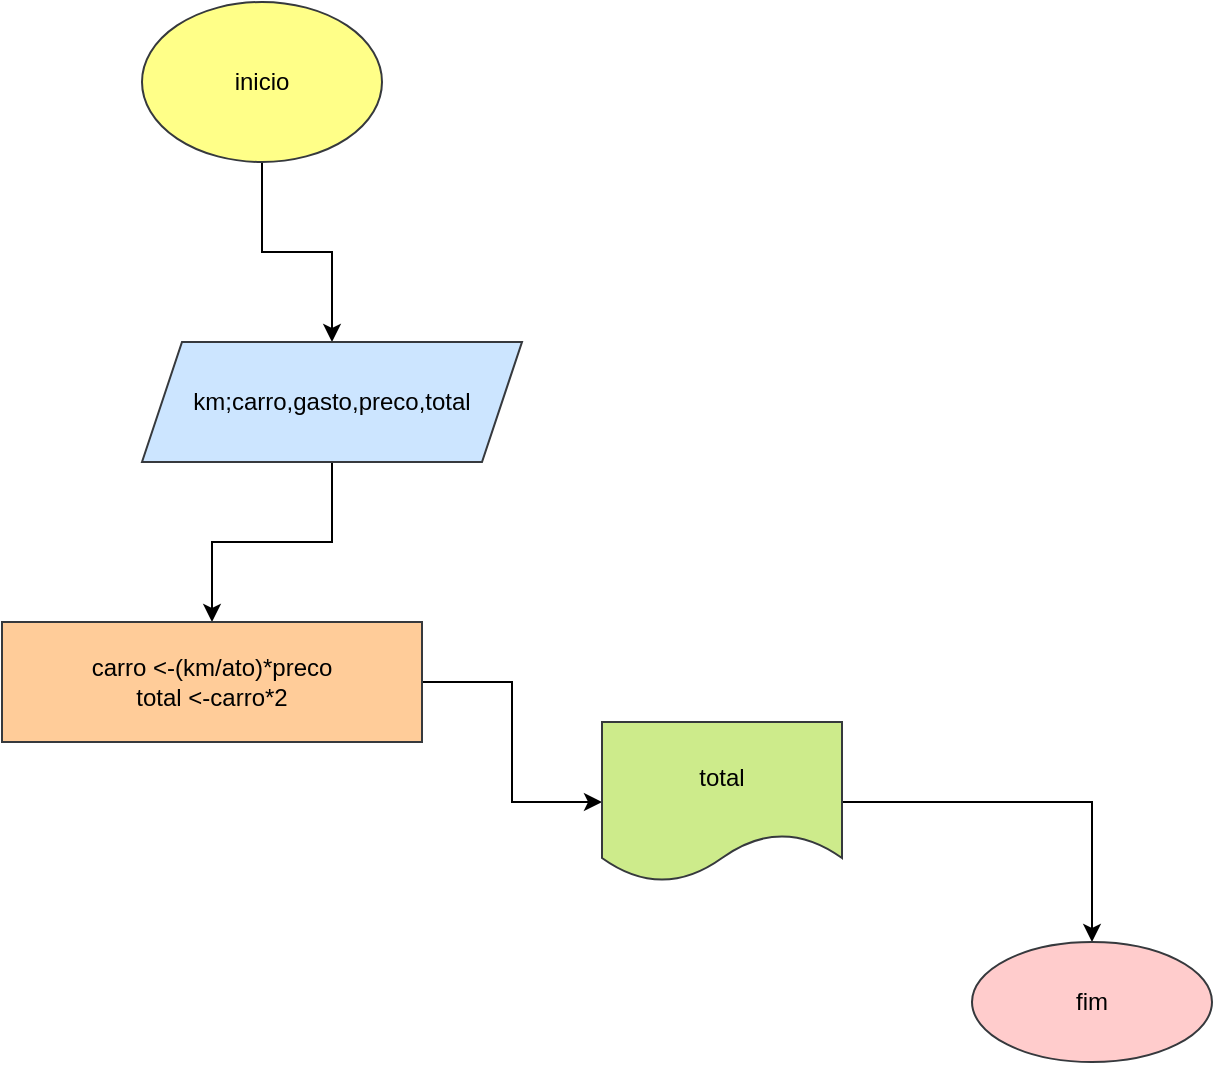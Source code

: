 <mxfile version="18.0.6" type="device"><diagram id="ig4qVkInT336-s0LrPVJ" name="Page-1"><mxGraphModel dx="815" dy="493" grid="1" gridSize="10" guides="1" tooltips="1" connect="1" arrows="1" fold="1" page="1" pageScale="1" pageWidth="827" pageHeight="1169" math="0" shadow="0"><root><mxCell id="0"/><mxCell id="1" parent="0"/><mxCell id="qQedmAsqQTBrHzBRtEjH-5" value="" style="edgeStyle=orthogonalEdgeStyle;rounded=0;orthogonalLoop=1;jettySize=auto;html=1;" edge="1" parent="1" source="qQedmAsqQTBrHzBRtEjH-1" target="qQedmAsqQTBrHzBRtEjH-4"><mxGeometry relative="1" as="geometry"/></mxCell><mxCell id="qQedmAsqQTBrHzBRtEjH-1" value="inicio" style="ellipse;whiteSpace=wrap;html=1;fillColor=#ffff88;strokeColor=#36393d;" vertex="1" parent="1"><mxGeometry x="260" y="100" width="120" height="80" as="geometry"/></mxCell><mxCell id="qQedmAsqQTBrHzBRtEjH-7" value="" style="edgeStyle=orthogonalEdgeStyle;rounded=0;orthogonalLoop=1;jettySize=auto;html=1;" edge="1" parent="1" source="qQedmAsqQTBrHzBRtEjH-4" target="qQedmAsqQTBrHzBRtEjH-6"><mxGeometry relative="1" as="geometry"/></mxCell><mxCell id="qQedmAsqQTBrHzBRtEjH-4" value="km;carro,gasto,preco,total" style="shape=parallelogram;perimeter=parallelogramPerimeter;whiteSpace=wrap;html=1;fixedSize=1;fillColor=#cce5ff;strokeColor=#36393d;" vertex="1" parent="1"><mxGeometry x="260" y="270" width="190" height="60" as="geometry"/></mxCell><mxCell id="qQedmAsqQTBrHzBRtEjH-9" value="" style="edgeStyle=orthogonalEdgeStyle;rounded=0;orthogonalLoop=1;jettySize=auto;html=1;" edge="1" parent="1" source="qQedmAsqQTBrHzBRtEjH-6" target="qQedmAsqQTBrHzBRtEjH-8"><mxGeometry relative="1" as="geometry"/></mxCell><mxCell id="qQedmAsqQTBrHzBRtEjH-6" value="carro &amp;lt;-(km/ato)*preco&lt;br&gt;total &amp;lt;-carro*2" style="whiteSpace=wrap;html=1;fillColor=#ffcc99;strokeColor=#36393d;" vertex="1" parent="1"><mxGeometry x="190" y="410" width="210" height="60" as="geometry"/></mxCell><mxCell id="qQedmAsqQTBrHzBRtEjH-11" value="" style="edgeStyle=orthogonalEdgeStyle;rounded=0;orthogonalLoop=1;jettySize=auto;html=1;" edge="1" parent="1" source="qQedmAsqQTBrHzBRtEjH-8" target="qQedmAsqQTBrHzBRtEjH-10"><mxGeometry relative="1" as="geometry"/></mxCell><mxCell id="qQedmAsqQTBrHzBRtEjH-8" value="total" style="shape=document;whiteSpace=wrap;html=1;boundedLbl=1;fillColor=#cdeb8b;strokeColor=#36393d;" vertex="1" parent="1"><mxGeometry x="490" y="460" width="120" height="80" as="geometry"/></mxCell><mxCell id="qQedmAsqQTBrHzBRtEjH-10" value="fim" style="ellipse;whiteSpace=wrap;html=1;fillColor=#ffcccc;strokeColor=#36393d;" vertex="1" parent="1"><mxGeometry x="675" y="570" width="120" height="60" as="geometry"/></mxCell></root></mxGraphModel></diagram></mxfile>